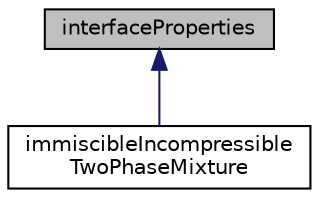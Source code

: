 digraph "interfaceProperties"
{
  bgcolor="transparent";
  edge [fontname="Helvetica",fontsize="10",labelfontname="Helvetica",labelfontsize="10"];
  node [fontname="Helvetica",fontsize="10",shape=record];
  Node1 [label="interfaceProperties",height=0.2,width=0.4,color="black", fillcolor="grey75", style="filled", fontcolor="black"];
  Node1 -> Node2 [dir="back",color="midnightblue",fontsize="10",style="solid",fontname="Helvetica"];
  Node2 [label="immiscibleIncompressible\lTwoPhaseMixture",height=0.2,width=0.4,color="black",URL="$a01038.html",tooltip="An immiscible incompressible two-phase mixture transport model. "];
}
